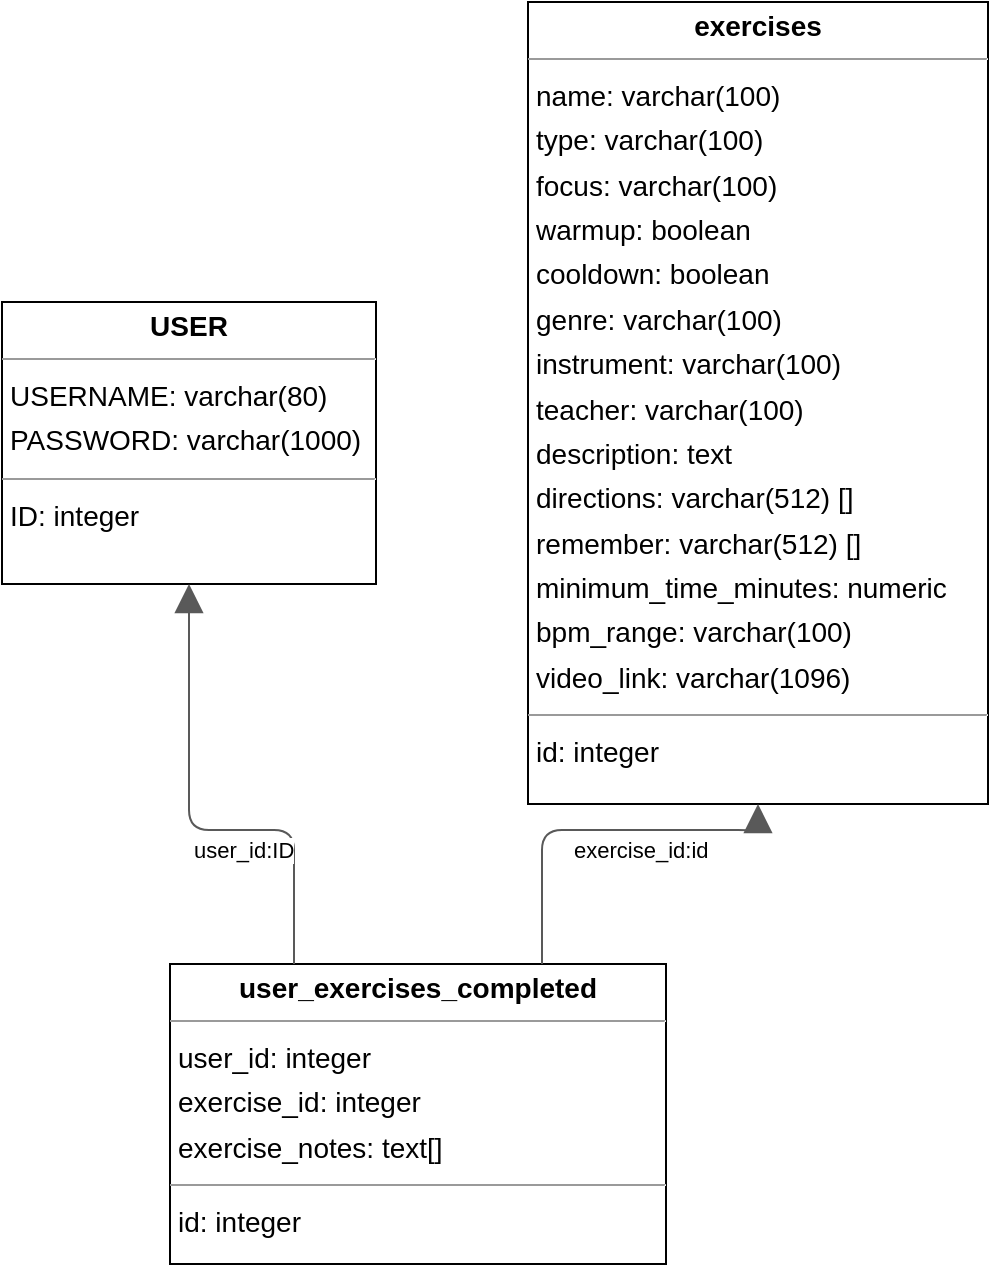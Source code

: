 <mxfile version="21.7.2" type="device">
  <diagram id="U4h6Le0A-jDpMxA_PYCT" name="Page-1">
    <mxGraphModel dx="1589" dy="1133" grid="1" gridSize="10" guides="1" tooltips="1" connect="1" arrows="1" fold="1" page="0" pageScale="1" pageWidth="850" pageHeight="1100" background="none" math="0" shadow="0">
      <root>
        <mxCell id="0" />
        <mxCell id="1" parent="0" />
        <mxCell id="node2" value="&lt;p style=&quot;margin:0px;margin-top:4px;text-align:center;&quot;&gt;&lt;b&gt;USER&lt;/b&gt;&lt;/p&gt;&lt;hr size=&quot;1&quot;/&gt;&lt;p style=&quot;margin:0 0 0 4px;line-height:1.6;&quot;&gt; USERNAME: varchar(80)&lt;br/&gt; PASSWORD: varchar(1000)&lt;/p&gt;&lt;hr size=&quot;1&quot;/&gt;&lt;p style=&quot;margin:0 0 0 4px;line-height:1.6;&quot;&gt; ID: integer&lt;/p&gt;" style="verticalAlign=top;align=left;overflow=fill;fontSize=14;fontFamily=Helvetica;html=1;rounded=0;shadow=0;comic=0;labelBackgroundColor=none;strokeWidth=1;" parent="1" vertex="1">
          <mxGeometry x="-124" y="-51" width="187" height="141" as="geometry" />
        </mxCell>
        <mxCell id="node0" value="&lt;p style=&quot;margin:0px;margin-top:4px;text-align:center;&quot;&gt;&lt;b&gt;exercises&lt;/b&gt;&lt;/p&gt;&lt;hr size=&quot;1&quot;/&gt;&lt;p style=&quot;margin:0 0 0 4px;line-height:1.6;&quot;&gt; name: varchar(100)&lt;br/&gt; type: varchar(100)&lt;br/&gt; focus: varchar(100)&lt;br/&gt; warmup: boolean&lt;br/&gt; cooldown: boolean&lt;br/&gt; genre: varchar(100)&lt;br/&gt; instrument: varchar(100)&lt;br/&gt; teacher: varchar(100)&lt;br/&gt; description: text&lt;br/&gt; directions: varchar(512) []&lt;br/&gt; remember: varchar(512) []&lt;br/&gt; minimum_time_minutes: numeric&lt;br/&gt; bpm_range: varchar(100)&lt;br/&gt; video_link: varchar(1096)&lt;/p&gt;&lt;hr size=&quot;1&quot;/&gt;&lt;p style=&quot;margin:0 0 0 4px;line-height:1.6;&quot;&gt; id: integer&lt;/p&gt;" style="verticalAlign=top;align=left;overflow=fill;fontSize=14;fontFamily=Helvetica;html=1;rounded=0;shadow=0;comic=0;labelBackgroundColor=none;strokeWidth=1;" parent="1" vertex="1">
          <mxGeometry x="139" y="-201" width="230" height="401" as="geometry" />
        </mxCell>
        <mxCell id="node1" value="&lt;p style=&quot;margin:0px;margin-top:4px;text-align:center;&quot;&gt;&lt;b&gt;user_exercises_completed&lt;/b&gt;&lt;/p&gt;&lt;hr size=&quot;1&quot;/&gt;&lt;p style=&quot;margin:0 0 0 4px;line-height:1.6;&quot;&gt; user_id: integer&lt;br/&gt; exercise_id: integer&lt;br/&gt; exercise_notes: text[]&lt;/p&gt;&lt;hr size=&quot;1&quot;/&gt;&lt;p style=&quot;margin:0 0 0 4px;line-height:1.6;&quot;&gt; id: integer&lt;/p&gt;" style="verticalAlign=top;align=left;overflow=fill;fontSize=14;fontFamily=Helvetica;html=1;rounded=0;shadow=0;comic=0;labelBackgroundColor=none;strokeWidth=1;" parent="1" vertex="1">
          <mxGeometry x="-40" y="280" width="248" height="150" as="geometry" />
        </mxCell>
        <mxCell id="edge1" value="" style="html=1;rounded=1;edgeStyle=orthogonalEdgeStyle;dashed=0;startArrow=none;endArrow=block;endSize=12;strokeColor=#595959;exitX=0.250;exitY=0.000;exitDx=0;exitDy=0;entryX=0.500;entryY=1.000;entryDx=0;entryDy=0;" parent="1" source="node1" target="node2" edge="1">
          <mxGeometry width="50" height="50" relative="1" as="geometry">
            <Array as="points">
              <mxPoint x="22" y="213" />
              <mxPoint x="-30" y="213" />
            </Array>
          </mxGeometry>
        </mxCell>
        <mxCell id="label8" value="user_id:ID" style="edgeLabel;resizable=0;html=1;align=left;verticalAlign=top;strokeColor=default;" parent="edge1" vertex="1" connectable="0">
          <mxGeometry x="-30.5" y="210" as="geometry" />
        </mxCell>
        <mxCell id="edge0" value="" style="html=1;rounded=1;edgeStyle=orthogonalEdgeStyle;dashed=0;startArrow=none;endArrow=block;endSize=12;strokeColor=#595959;exitX=0.750;exitY=0.000;exitDx=0;exitDy=0;entryX=0.500;entryY=1.000;entryDx=0;entryDy=0;" parent="1" source="node1" target="node0" edge="1">
          <mxGeometry width="50" height="50" relative="1" as="geometry">
            <Array as="points">
              <mxPoint x="146" y="213" />
              <mxPoint x="254" y="213" />
            </Array>
          </mxGeometry>
        </mxCell>
        <mxCell id="label2" value="exercise_id:id" style="edgeLabel;resizable=0;html=1;align=left;verticalAlign=top;strokeColor=default;" parent="edge0" vertex="1" connectable="0">
          <mxGeometry x="160" y="210" as="geometry" />
        </mxCell>
      </root>
    </mxGraphModel>
  </diagram>
</mxfile>
